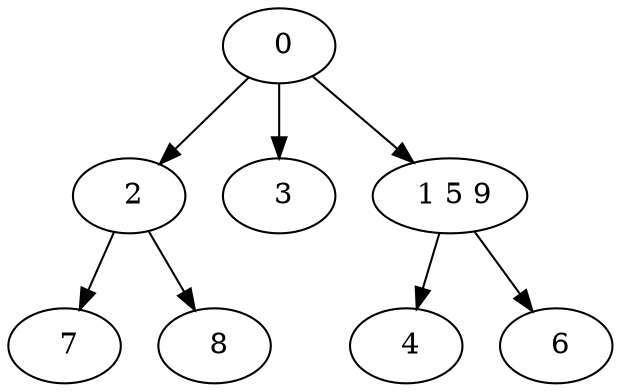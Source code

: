 digraph mytree {
" 0" -> " 2";
" 0" -> " 3";
" 0" -> " 1 5 9";
" 2" -> " 7";
" 2" -> " 8";
" 3";
" 1 5 9" -> " 4";
" 1 5 9" -> " 6";
" 7";
" 8";
" 4";
" 6";
}

